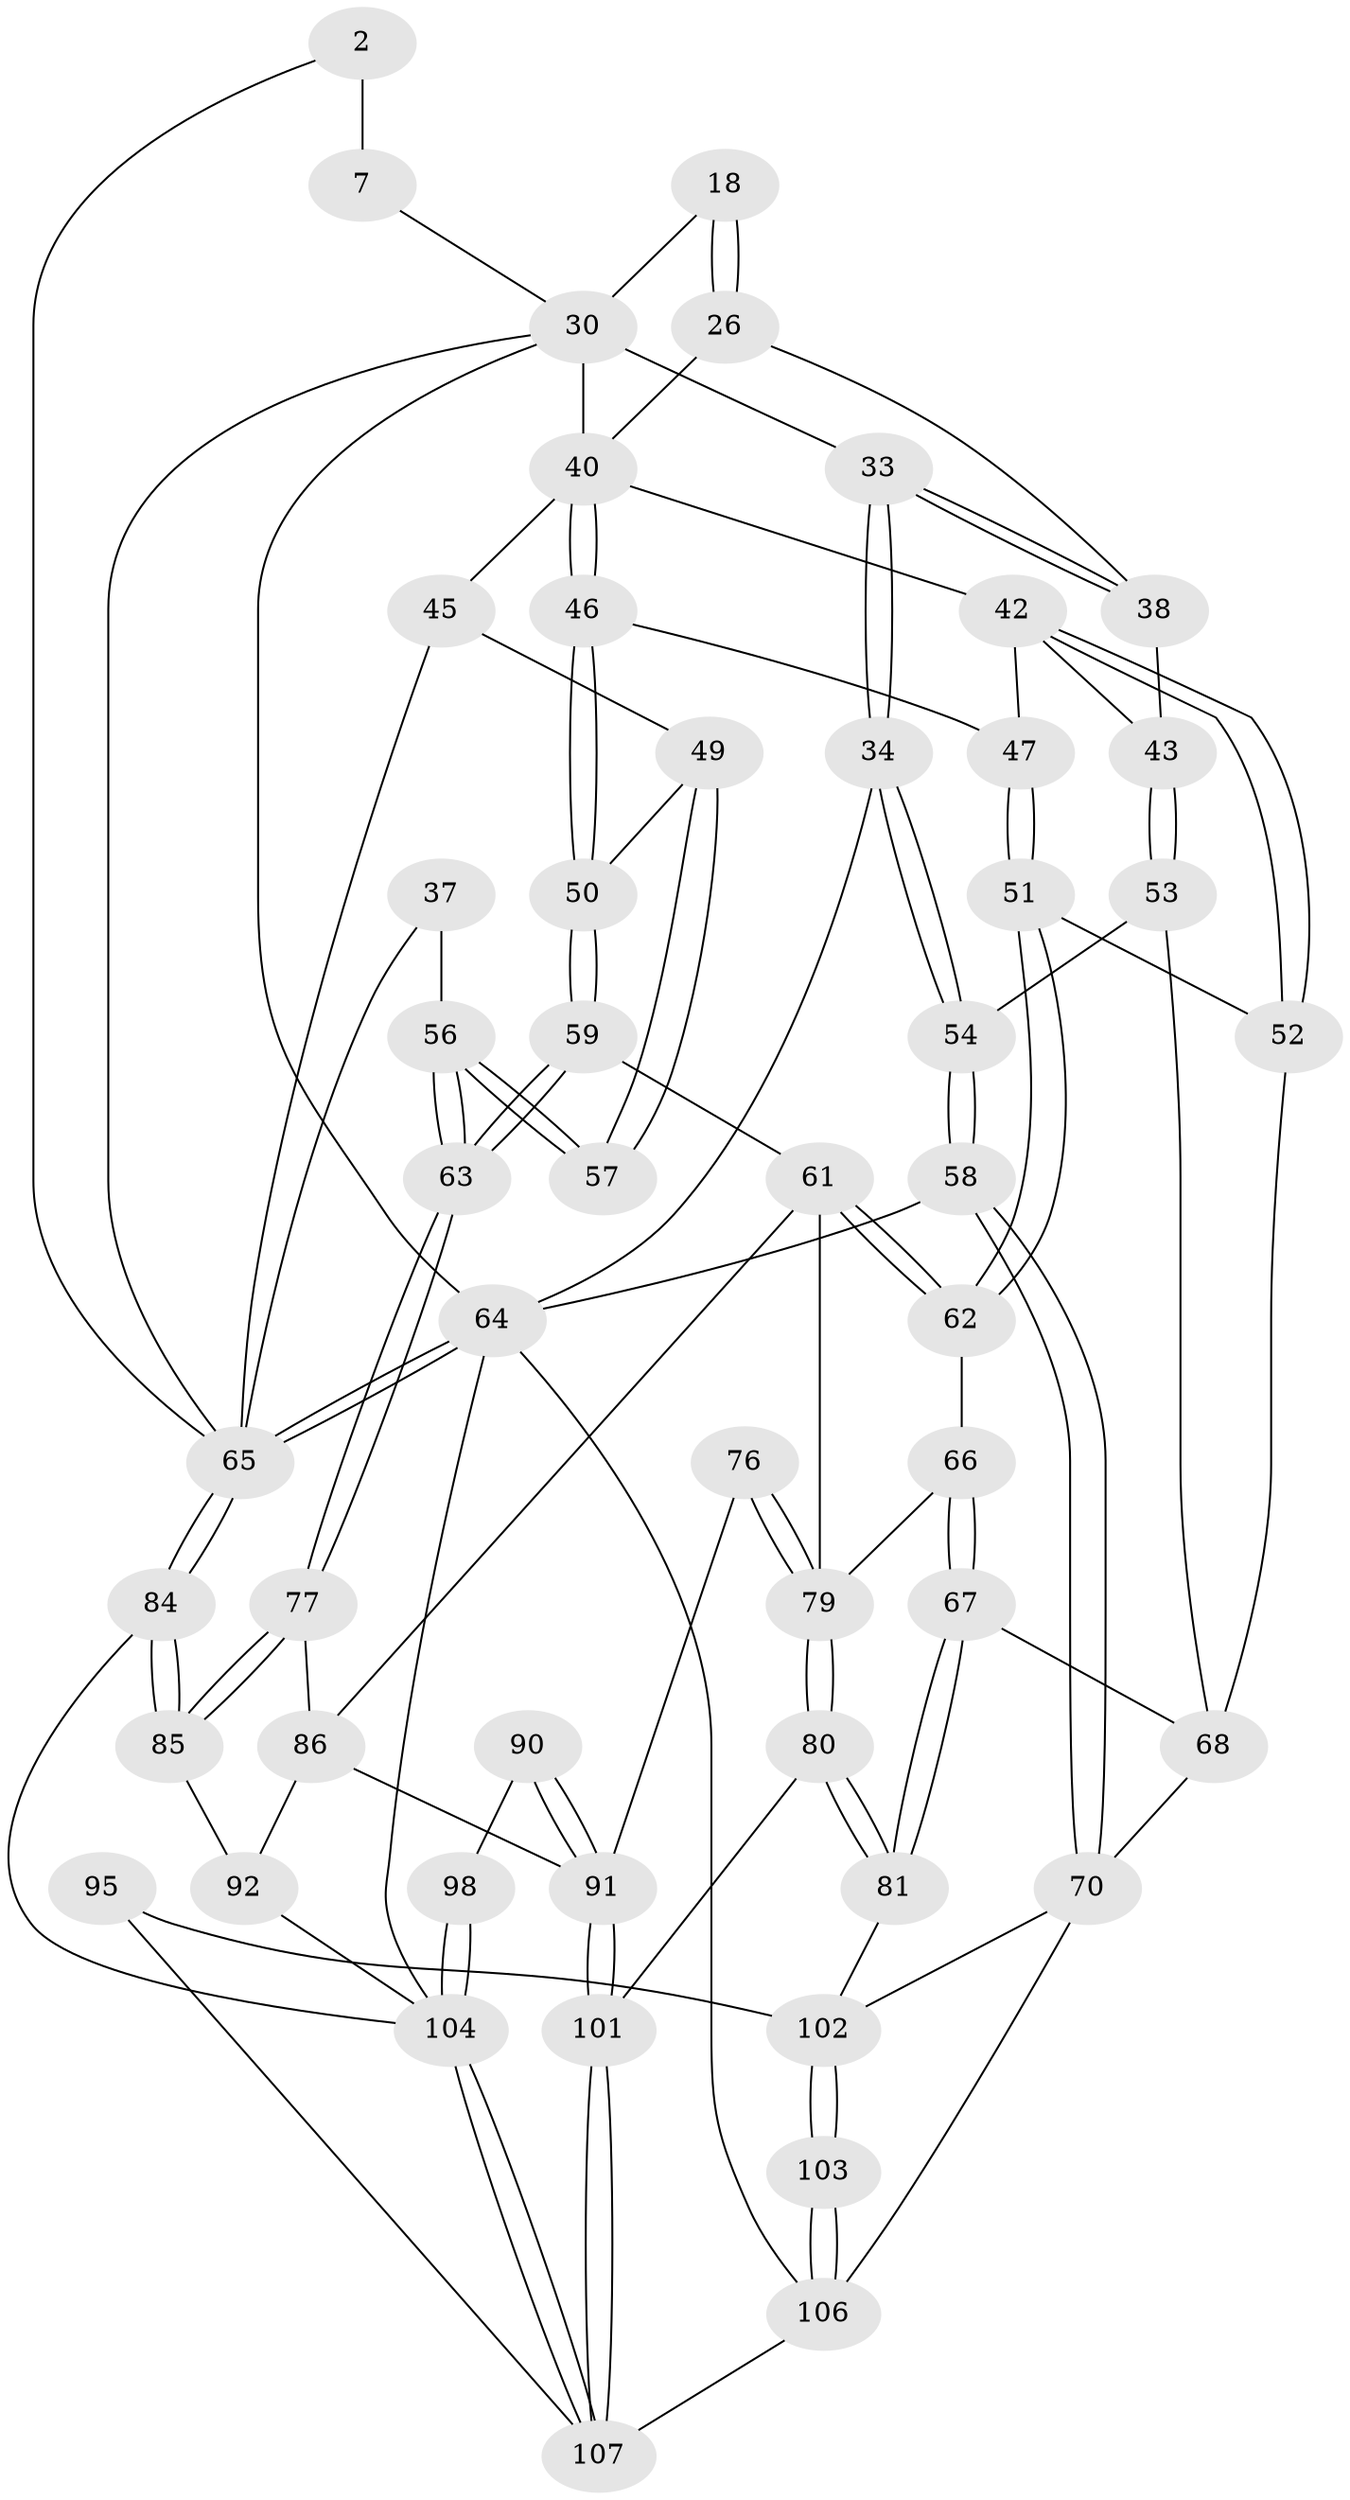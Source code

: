 // original degree distribution, {3: 0.018691588785046728, 4: 0.22429906542056074, 5: 0.5607476635514018, 6: 0.19626168224299065}
// Generated by graph-tools (version 1.1) at 2025/02/03/09/25 05:02:22]
// undirected, 53 vertices, 121 edges
graph export_dot {
graph [start="1"]
  node [color=gray90,style=filled];
  2 [pos="+0.8669426699984789+0.05204490784812809",super="+1"];
  7 [pos="+0.7528397122670345+0.11044848425077487"];
  18 [pos="+0.3450710341999961+0.13108010517013813",super="+17"];
  26 [pos="+0.3805970607738777+0.22668501368094002",super="+16"];
  30 [pos="+0.7681353217856178+0.20162988582006056",super="+11+14+20+19"];
  33 [pos="+0.1786489169277278+0.3257708008286566",super="+25+23+24"];
  34 [pos="+0.17583659370539542+0.3277915092605037",super="+22"];
  37 [pos="+0.9393130828053304+0.3561347686739708",super="+36"];
  38 [pos="+0.35379161419617317+0.26005803671184474",super="+27"];
  40 [pos="+0.6953508679852879+0.32875232561982876",super="+39+32"];
  42 [pos="+0.44120522457058925+0.3467112571461881",super="+41"];
  43 [pos="+0.38647721642569977+0.3399184167753926"];
  45 [pos="+0.8483452862498283+0.3692092071422322"];
  46 [pos="+0.6914902012588461+0.43225171029480697"];
  47 [pos="+0.557550298825312+0.4140716942288028"];
  49 [pos="+0.7529931052557384+0.431282999940126",super="+48"];
  50 [pos="+0.6933952303741406+0.43559674559815137"];
  51 [pos="+0.5133922091033479+0.49185821880936537"];
  52 [pos="+0.4574113042984417+0.45778829399110615"];
  53 [pos="+0.29216918610766196+0.45194883252126067"];
  54 [pos="+0.17641640915427034+0.37778513109267464"];
  56 [pos="+0.9028335935068273+0.5812561446892202"];
  57 [pos="+0.8389297864677672+0.4940854679533107"];
  58 [pos="+0+0.5704917444783254"];
  59 [pos="+0.6918965642182563+0.4598033763470936"];
  61 [pos="+0.5586305734045405+0.5498282316383192",super="+60"];
  62 [pos="+0.5166122945649197+0.5104091934272322"];
  63 [pos="+0.9018584127556255+0.5821761759133492"];
  64 [pos="+1+1",super="+21"];
  65 [pos="+1+0.8073597164989869",super="+35+44"];
  66 [pos="+0.4360196360882863+0.5619088769164486"];
  67 [pos="+0.30856153829296995+0.5803793545585382"];
  68 [pos="+0.30694892229289233+0.579520045644819",super="+55"];
  70 [pos="+0+0.6823410387927802",super="+69"];
  76 [pos="+0.6367811527866902+0.6825846817993493"];
  77 [pos="+0.8748453527681793+0.6172828869392059"];
  79 [pos="+0.4745342064742277+0.7141435367067809",super="+72+71"];
  80 [pos="+0.4613947396371644+0.7305211684819876"];
  81 [pos="+0.38817463304043576+0.6825334296095744"];
  84 [pos="+0.9937208540894589+0.7856823573154513"];
  85 [pos="+0.8847694872790742+0.6766809598891468"];
  86 [pos="+0.7604927125966413+0.7810868156046958",super="+78+73"];
  90 [pos="+0.7125438251360467+0.8581429086424098"];
  91 [pos="+0.692308149857826+0.8688896944735198",super="+88+75+74+87"];
  92 [pos="+0.854550503437334+0.7555596064304382"];
  95 [pos="+0.2560054769651355+0.843650917003254"];
  98 [pos="+0.8481591994223568+0.890210415269885"];
  101 [pos="+0.5588321771489367+1",super="+93+89"];
  102 [pos="+0.24328491248024783+0.8368412945600876",super="+83+82"];
  103 [pos="+0.13770437673732172+0.9651930527115737"];
  104 [pos="+1+1",super="+100+96+97"];
  106 [pos="+0.1779138851952761+1",super="+99"];
  107 [pos="+0.5580889611682561+1",super="+105"];
  2 -- 7 [weight=2];
  2 -- 65;
  7 -- 30;
  18 -- 26 [weight=2];
  18 -- 26;
  18 -- 30 [weight=2];
  26 -- 38;
  26 -- 40;
  30 -- 64 [weight=2];
  30 -- 33 [weight=2];
  30 -- 65;
  30 -- 40 [weight=3];
  33 -- 34 [weight=2];
  33 -- 34;
  33 -- 38 [weight=2];
  33 -- 38;
  34 -- 54;
  34 -- 54;
  34 -- 64;
  37 -- 56;
  37 -- 65 [weight=3];
  38 -- 43;
  40 -- 46;
  40 -- 46;
  40 -- 45;
  40 -- 42;
  42 -- 43;
  42 -- 52;
  42 -- 52;
  42 -- 47;
  43 -- 53;
  43 -- 53;
  45 -- 49;
  45 -- 65;
  46 -- 47;
  46 -- 50;
  46 -- 50;
  47 -- 51;
  47 -- 51;
  49 -- 50;
  49 -- 57 [weight=2];
  49 -- 57;
  50 -- 59;
  50 -- 59;
  51 -- 52;
  51 -- 62;
  51 -- 62;
  52 -- 68;
  53 -- 54;
  53 -- 68;
  54 -- 58;
  54 -- 58;
  56 -- 57;
  56 -- 57;
  56 -- 63;
  56 -- 63;
  58 -- 70;
  58 -- 70;
  58 -- 64;
  59 -- 63;
  59 -- 63;
  59 -- 61;
  61 -- 62;
  61 -- 62;
  61 -- 79;
  61 -- 86;
  62 -- 66;
  63 -- 77;
  63 -- 77;
  64 -- 65 [weight=2];
  64 -- 65;
  64 -- 106 [weight=2];
  64 -- 104;
  65 -- 84;
  65 -- 84;
  66 -- 67;
  66 -- 67;
  66 -- 79;
  67 -- 68;
  67 -- 81;
  67 -- 81;
  68 -- 70;
  70 -- 106;
  70 -- 102;
  76 -- 79 [weight=2];
  76 -- 79;
  76 -- 91;
  77 -- 85;
  77 -- 85;
  77 -- 86;
  79 -- 80;
  79 -- 80;
  80 -- 81;
  80 -- 81;
  80 -- 101;
  81 -- 102;
  84 -- 85;
  84 -- 85;
  84 -- 104;
  85 -- 92;
  86 -- 92;
  86 -- 91 [weight=2];
  90 -- 91 [weight=2];
  90 -- 91;
  90 -- 98;
  91 -- 101 [weight=2];
  91 -- 101;
  92 -- 104;
  95 -- 102 [weight=2];
  95 -- 107;
  98 -- 104 [weight=2];
  98 -- 104;
  101 -- 107 [weight=2];
  101 -- 107;
  102 -- 103;
  102 -- 103;
  103 -- 106 [weight=2];
  103 -- 106;
  104 -- 107;
  104 -- 107;
  106 -- 107;
}
